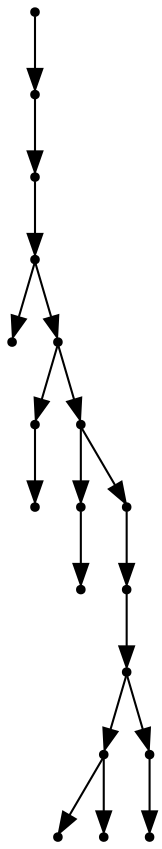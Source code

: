 digraph {
  18 [shape=point];
  17 [shape=point];
  16 [shape=point];
  15 [shape=point];
  0 [shape=point];
  14 [shape=point];
  2 [shape=point];
  1 [shape=point];
  13 [shape=point];
  4 [shape=point];
  3 [shape=point];
  12 [shape=point];
  11 [shape=point];
  10 [shape=point];
  7 [shape=point];
  5 [shape=point];
  6 [shape=point];
  9 [shape=point];
  8 [shape=point];
18 -> 17;
17 -> 16;
16 -> 15;
15 -> 0;
15 -> 14;
14 -> 2;
2 -> 1;
14 -> 13;
13 -> 4;
4 -> 3;
13 -> 12;
12 -> 11;
11 -> 10;
10 -> 7;
7 -> 5;
7 -> 6;
10 -> 9;
9 -> 8;
}
